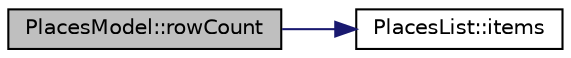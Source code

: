 digraph "PlacesModel::rowCount"
{
 // INTERACTIVE_SVG=YES
 // LATEX_PDF_SIZE
  edge [fontname="Helvetica",fontsize="10",labelfontname="Helvetica",labelfontsize="10"];
  node [fontname="Helvetica",fontsize="10",shape=record];
  rankdir="LR";
  Node15 [label="PlacesModel::rowCount",height=0.2,width=0.4,color="black", fillcolor="grey75", style="filled", fontcolor="black",tooltip=" "];
  Node15 -> Node16 [color="midnightblue",fontsize="10",style="solid",fontname="Helvetica"];
  Node16 [label="PlacesList::items",height=0.2,width=0.4,color="black", fillcolor="white", style="filled",URL="$class_places_list.html#a1bf3f421d88300cda006a8e23831a6fe",tooltip=" "];
}
